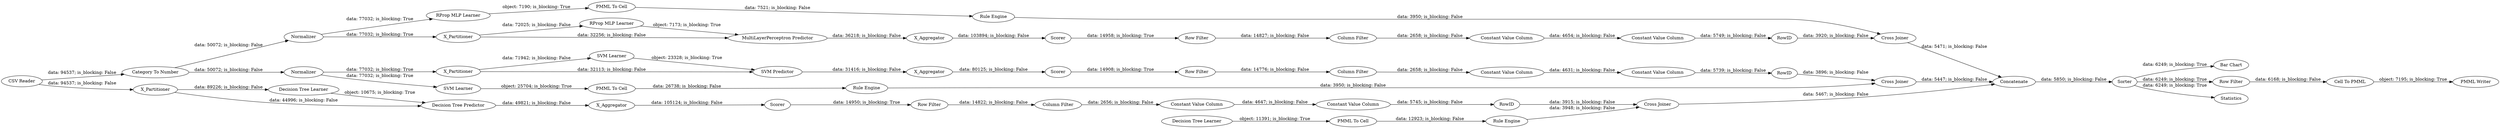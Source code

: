 digraph {
	"5739191426164862143_292" [label="Constant Value Column"]
	"-3157393583534203850_292" [label="Constant Value Column"]
	"6045403362083238959_7" [label=X_Aggregator]
	"-2213417658369904622_31" [label="RProp MLP Learner"]
	"-2213417658369904622_39" [label=Normalizer]
	"7185321683395900636_293" [label=RowID]
	"5739191426164862143_290" [label="Constant Value Column"]
	"-2213417658369904622_32" [label="MultiLayerPerceptron Predictor"]
	"6045403362083238959_31" [label="SVM Learner"]
	"6045403362083238959_2" [label=X_Partitioner]
	"6045403362083238959_41" [label=Scorer]
	"-5496267925535817211_59" [label="Bar Chart"]
	"-5496267925535817211_58" [label="Category To Number"]
	"7185321683395900636_9" [label="Row Filter"]
	"341970155579404985_33" [label="SVM Learner"]
	"-5496267925535817211_53" [label="Row Filter"]
	"-5496267925535817211_54" [label="Cell To PMML"]
	"7185321683395900636_290" [label="Constant Value Column"]
	"-5496267925535817211_62" [label="CSV Reader"]
	"4411052619319365827_34" [label="Rule Engine"]
	"6045403362083238959_39" [label="Cross Joiner"]
	"-3157393583534203850_293" [label=RowID]
	"-3157393583534203850_294" [label="Column Filter"]
	"4411052619319365827_35" [label="RProp MLP Learner"]
	"1237130230506127698_34" [label="Rule Engine"]
	"-2213417658369904622_7" [label=X_Aggregator]
	"-5496267925535817211_63" [label=Statistics]
	"7185321683395900636_294" [label="Column Filter"]
	"-5197873346742866611_7" [label=X_Aggregator]
	"-2213417658369904622_2" [label=X_Partitioner]
	"-5496267925535817211_52" [label=Sorter]
	"-2213417658369904622_40" [label=Scorer]
	"-5496267925535817211_60" [label=Concatenate]
	"-5197873346742866611_39" [label=Scorer]
	"1237130230506127698_33" [label="Decision Tree Learner"]
	"-5197873346742866611_31" [label="Decision Tree Learner"]
	"-3157393583534203850_290" [label="Constant Value Column"]
	"-5197873346742866611_2" [label=X_Partitioner]
	"-5197873346742866611_32" [label="Decision Tree Predictor"]
	"1237130230506127698_28" [label="PMML To Cell"]
	"-5197873346742866611_38" [label="Cross Joiner"]
	"5739191426164862143_293" [label=RowID]
	"-3157393583534203850_9" [label="Row Filter"]
	"6045403362083238959_32" [label="SVM Predictor"]
	"4411052619319365827_22" [label="PMML To Cell"]
	"5739191426164862143_294" [label="Column Filter"]
	"-5496267925535817211_61" [label="PMML Writer"]
	"341970155579404985_34" [label="PMML To Cell"]
	"6045403362083238959_40" [label=Normalizer]
	"5739191426164862143_9" [label="Row Filter"]
	"-2213417658369904622_38" [label="Cross Joiner"]
	"7185321683395900636_292" [label="Constant Value Column"]
	"341970155579404985_35" [label="Rule Engine"]
	"-2213417658369904622_39" -> "4411052619319365827_35" [label="data: 77032; is_blocking: True"]
	"-3157393583534203850_9" -> "-3157393583534203850_294" [label="data: 14776; is_blocking: False"]
	"5739191426164862143_9" -> "5739191426164862143_294" [label="data: 14827; is_blocking: False"]
	"6045403362083238959_2" -> "6045403362083238959_32" [label="data: 32113; is_blocking: False"]
	"6045403362083238959_41" -> "-3157393583534203850_9" [label="data: 14908; is_blocking: True"]
	"1237130230506127698_28" -> "1237130230506127698_34" [label="data: 12923; is_blocking: False"]
	"4411052619319365827_35" -> "4411052619319365827_22" [label="object: 7190; is_blocking: True"]
	"-2213417658369904622_31" -> "-2213417658369904622_32" [label="object: 7173; is_blocking: True"]
	"341970155579404985_34" -> "341970155579404985_35" [label="data: 26738; is_blocking: False"]
	"6045403362083238959_31" -> "6045403362083238959_32" [label="object: 23328; is_blocking: True"]
	"1237130230506127698_34" -> "-5197873346742866611_38" [label="data: 3948; is_blocking: False"]
	"-5496267925535817211_54" -> "-5496267925535817211_61" [label="object: 7195; is_blocking: True"]
	"-3157393583534203850_290" -> "-3157393583534203850_292" [label="data: 4631; is_blocking: False"]
	"5739191426164862143_292" -> "5739191426164862143_293" [label="data: 5749; is_blocking: False"]
	"6045403362083238959_40" -> "341970155579404985_33" [label="data: 77032; is_blocking: True"]
	"-2213417658369904622_7" -> "-2213417658369904622_40" [label="data: 103894; is_blocking: False"]
	"-2213417658369904622_2" -> "-2213417658369904622_31" [label="data: 72025; is_blocking: False"]
	"4411052619319365827_22" -> "4411052619319365827_34" [label="data: 7521; is_blocking: False"]
	"-5496267925535817211_58" -> "-2213417658369904622_39" [label="data: 50072; is_blocking: False"]
	"-5496267925535817211_60" -> "-5496267925535817211_52" [label="data: 5850; is_blocking: False"]
	"-5197873346742866611_32" -> "-5197873346742866611_7" [label="data: 49821; is_blocking: False"]
	"-5197873346742866611_39" -> "7185321683395900636_9" [label="data: 14950; is_blocking: True"]
	"-5197873346742866611_2" -> "-5197873346742866611_31" [label="data: 89226; is_blocking: False"]
	"-5197873346742866611_38" -> "-5496267925535817211_60" [label="data: 5467; is_blocking: False"]
	"7185321683395900636_292" -> "7185321683395900636_293" [label="data: 5745; is_blocking: False"]
	"-5496267925535817211_52" -> "-5496267925535817211_59" [label="data: 6249; is_blocking: True"]
	"-5496267925535817211_58" -> "6045403362083238959_40" [label="data: 50072; is_blocking: False"]
	"6045403362083238959_2" -> "6045403362083238959_31" [label="data: 71942; is_blocking: False"]
	"5739191426164862143_294" -> "5739191426164862143_290" [label="data: 2658; is_blocking: False"]
	"6045403362083238959_7" -> "6045403362083238959_41" [label="data: 80125; is_blocking: False"]
	"-5496267925535817211_62" -> "-5496267925535817211_58" [label="data: 94537; is_blocking: False"]
	"-2213417658369904622_40" -> "5739191426164862143_9" [label="data: 14958; is_blocking: True"]
	"5739191426164862143_290" -> "5739191426164862143_292" [label="data: 4654; is_blocking: False"]
	"-5496267925535817211_53" -> "-5496267925535817211_54" [label="data: 6168; is_blocking: False"]
	"341970155579404985_33" -> "341970155579404985_34" [label="object: 25704; is_blocking: True"]
	"-5197873346742866611_7" -> "-5197873346742866611_39" [label="data: 105124; is_blocking: False"]
	"-5496267925535817211_62" -> "-5197873346742866611_2" [label="data: 94537; is_blocking: False"]
	"-5496267925535817211_52" -> "-5496267925535817211_53" [label="data: 6249; is_blocking: True"]
	"4411052619319365827_34" -> "-2213417658369904622_38" [label="data: 3950; is_blocking: False"]
	"7185321683395900636_293" -> "-5197873346742866611_38" [label="data: 3915; is_blocking: False"]
	"-2213417658369904622_38" -> "-5496267925535817211_60" [label="data: 5471; is_blocking: False"]
	"-5197873346742866611_31" -> "-5197873346742866611_32" [label="object: 10675; is_blocking: True"]
	"-3157393583534203850_292" -> "-3157393583534203850_293" [label="data: 5739; is_blocking: False"]
	"6045403362083238959_39" -> "-5496267925535817211_60" [label="data: 5447; is_blocking: False"]
	"5739191426164862143_293" -> "-2213417658369904622_38" [label="data: 3920; is_blocking: False"]
	"-5197873346742866611_2" -> "-5197873346742866611_32" [label="data: 44996; is_blocking: False"]
	"-3157393583534203850_293" -> "6045403362083238959_39" [label="data: 3896; is_blocking: False"]
	"-2213417658369904622_32" -> "-2213417658369904622_7" [label="data: 36218; is_blocking: False"]
	"7185321683395900636_290" -> "7185321683395900636_292" [label="data: 4647; is_blocking: False"]
	"341970155579404985_35" -> "6045403362083238959_39" [label="data: 3950; is_blocking: False"]
	"6045403362083238959_40" -> "6045403362083238959_2" [label="data: 77032; is_blocking: True"]
	"-5496267925535817211_52" -> "-5496267925535817211_63" [label="data: 6249; is_blocking: True"]
	"-3157393583534203850_294" -> "-3157393583534203850_290" [label="data: 2658; is_blocking: False"]
	"1237130230506127698_33" -> "1237130230506127698_28" [label="object: 11391; is_blocking: True"]
	"-2213417658369904622_39" -> "-2213417658369904622_2" [label="data: 77032; is_blocking: True"]
	"7185321683395900636_294" -> "7185321683395900636_290" [label="data: 2656; is_blocking: False"]
	"7185321683395900636_9" -> "7185321683395900636_294" [label="data: 14822; is_blocking: False"]
	"6045403362083238959_32" -> "6045403362083238959_7" [label="data: 31416; is_blocking: False"]
	"-2213417658369904622_2" -> "-2213417658369904622_32" [label="data: 32256; is_blocking: False"]
	rankdir=LR
}
